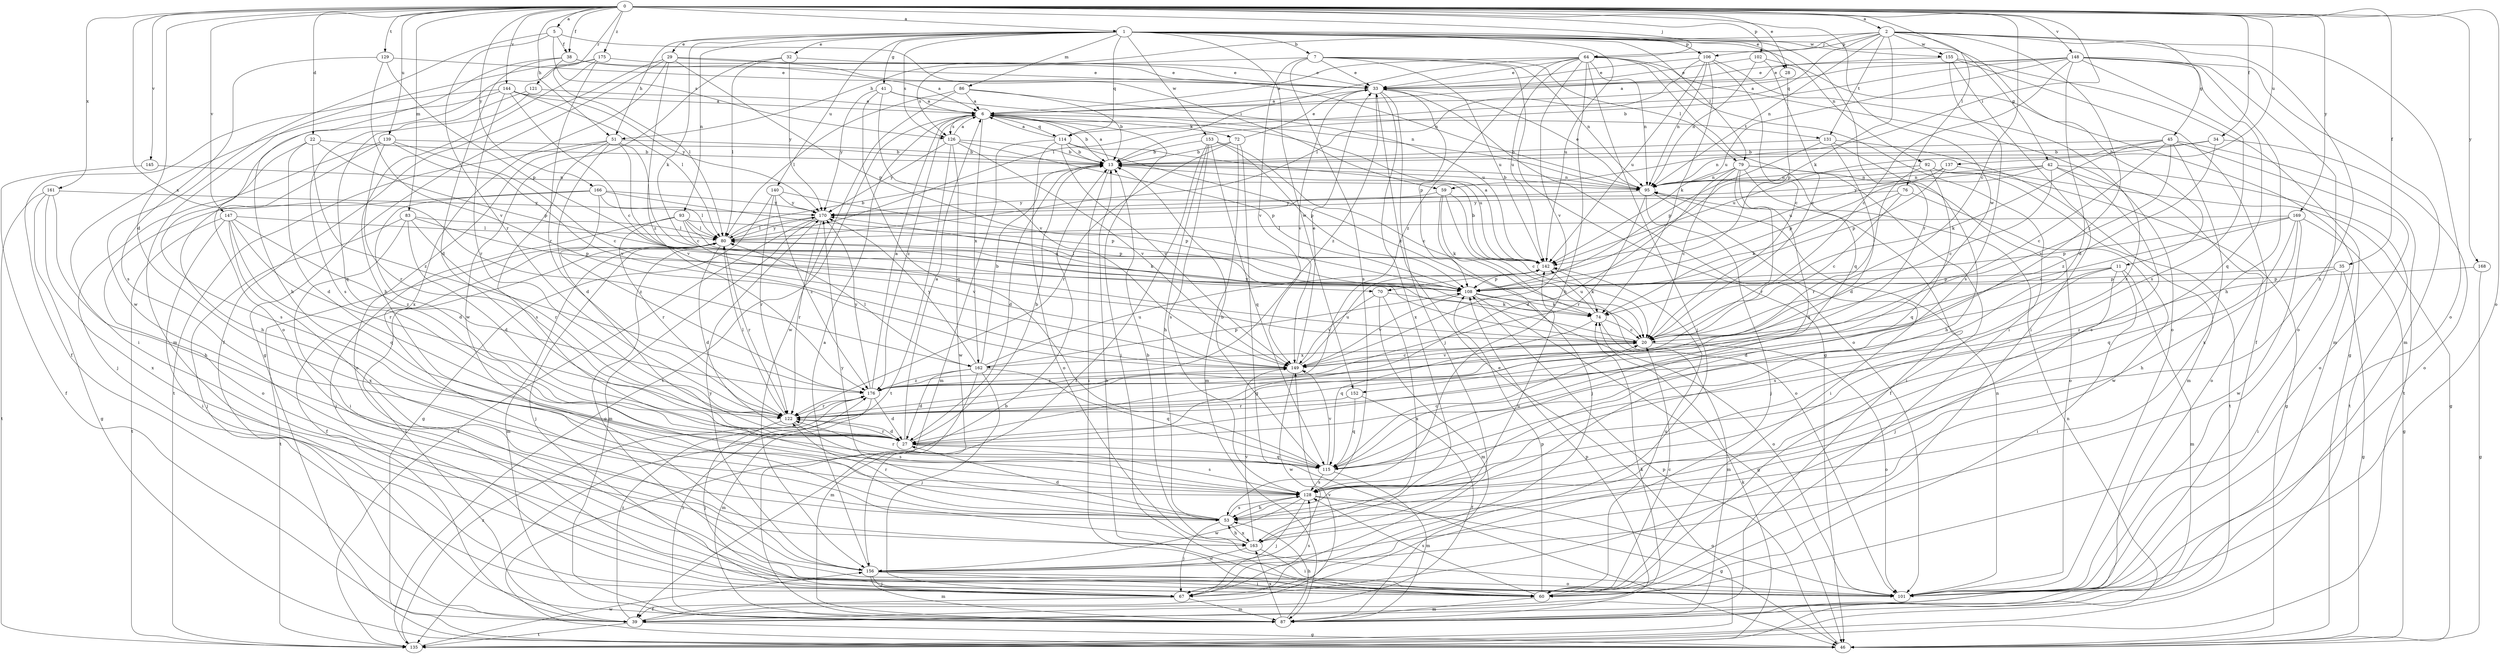 strict digraph  {
0;
1;
2;
5;
6;
7;
11;
13;
20;
22;
27;
28;
29;
32;
33;
34;
35;
38;
39;
41;
42;
45;
46;
51;
53;
59;
60;
64;
67;
70;
72;
74;
76;
79;
80;
83;
86;
87;
92;
93;
95;
101;
102;
106;
108;
114;
115;
121;
122;
126;
128;
129;
131;
135;
137;
139;
140;
142;
144;
145;
147;
148;
149;
152;
153;
155;
156;
161;
162;
163;
166;
168;
169;
170;
175;
176;
0 -> 1  [label=a];
0 -> 2  [label=a];
0 -> 5  [label=a];
0 -> 20  [label=c];
0 -> 22  [label=d];
0 -> 27  [label=d];
0 -> 28  [label=e];
0 -> 34  [label=f];
0 -> 35  [label=f];
0 -> 38  [label=f];
0 -> 51  [label=h];
0 -> 59  [label=i];
0 -> 64  [label=j];
0 -> 76  [label=l];
0 -> 83  [label=m];
0 -> 101  [label=o];
0 -> 102  [label=p];
0 -> 121  [label=r];
0 -> 129  [label=t];
0 -> 137  [label=u];
0 -> 139  [label=u];
0 -> 144  [label=v];
0 -> 145  [label=v];
0 -> 147  [label=v];
0 -> 148  [label=v];
0 -> 152  [label=w];
0 -> 161  [label=x];
0 -> 162  [label=x];
0 -> 166  [label=y];
0 -> 168  [label=y];
0 -> 169  [label=y];
0 -> 175  [label=z];
1 -> 7  [label=b];
1 -> 11  [label=b];
1 -> 28  [label=e];
1 -> 29  [label=e];
1 -> 32  [label=e];
1 -> 41  [label=g];
1 -> 51  [label=h];
1 -> 70  [label=k];
1 -> 79  [label=l];
1 -> 86  [label=m];
1 -> 92  [label=n];
1 -> 93  [label=n];
1 -> 106  [label=p];
1 -> 114  [label=q];
1 -> 122  [label=r];
1 -> 126  [label=s];
1 -> 140  [label=u];
1 -> 142  [label=u];
1 -> 152  [label=w];
1 -> 153  [label=w];
1 -> 155  [label=w];
2 -> 42  [label=g];
2 -> 45  [label=g];
2 -> 51  [label=h];
2 -> 53  [label=h];
2 -> 64  [label=j];
2 -> 70  [label=k];
2 -> 95  [label=n];
2 -> 101  [label=o];
2 -> 106  [label=p];
2 -> 114  [label=q];
2 -> 122  [label=r];
2 -> 131  [label=t];
2 -> 155  [label=w];
5 -> 38  [label=f];
5 -> 59  [label=i];
5 -> 122  [label=r];
5 -> 126  [label=s];
5 -> 156  [label=w];
6 -> 13  [label=b];
6 -> 60  [label=i];
6 -> 72  [label=k];
6 -> 114  [label=q];
6 -> 126  [label=s];
6 -> 131  [label=t];
6 -> 135  [label=t];
6 -> 162  [label=x];
6 -> 176  [label=z];
7 -> 33  [label=e];
7 -> 46  [label=g];
7 -> 79  [label=l];
7 -> 95  [label=n];
7 -> 126  [label=s];
7 -> 128  [label=s];
7 -> 142  [label=u];
7 -> 149  [label=v];
11 -> 27  [label=d];
11 -> 60  [label=i];
11 -> 67  [label=j];
11 -> 87  [label=m];
11 -> 108  [label=p];
11 -> 128  [label=s];
13 -> 6  [label=a];
13 -> 27  [label=d];
13 -> 60  [label=i];
13 -> 95  [label=n];
20 -> 101  [label=o];
20 -> 149  [label=v];
20 -> 162  [label=x];
20 -> 170  [label=y];
22 -> 13  [label=b];
22 -> 27  [label=d];
22 -> 108  [label=p];
22 -> 128  [label=s];
22 -> 176  [label=z];
27 -> 6  [label=a];
27 -> 13  [label=b];
27 -> 115  [label=q];
27 -> 122  [label=r];
27 -> 128  [label=s];
28 -> 6  [label=a];
28 -> 108  [label=p];
29 -> 33  [label=e];
29 -> 39  [label=f];
29 -> 46  [label=g];
29 -> 95  [label=n];
29 -> 108  [label=p];
29 -> 163  [label=x];
29 -> 176  [label=z];
32 -> 33  [label=e];
32 -> 80  [label=l];
32 -> 156  [label=w];
32 -> 170  [label=y];
33 -> 6  [label=a];
33 -> 67  [label=j];
33 -> 101  [label=o];
33 -> 108  [label=p];
33 -> 149  [label=v];
33 -> 163  [label=x];
33 -> 176  [label=z];
34 -> 13  [label=b];
34 -> 95  [label=n];
34 -> 101  [label=o];
34 -> 176  [label=z];
35 -> 46  [label=g];
35 -> 60  [label=i];
35 -> 108  [label=p];
35 -> 176  [label=z];
38 -> 6  [label=a];
38 -> 27  [label=d];
38 -> 33  [label=e];
38 -> 53  [label=h];
38 -> 80  [label=l];
39 -> 46  [label=g];
39 -> 74  [label=k];
39 -> 80  [label=l];
39 -> 135  [label=t];
39 -> 149  [label=v];
39 -> 176  [label=z];
41 -> 6  [label=a];
41 -> 95  [label=n];
41 -> 115  [label=q];
41 -> 149  [label=v];
41 -> 170  [label=y];
42 -> 20  [label=c];
42 -> 95  [label=n];
42 -> 101  [label=o];
42 -> 108  [label=p];
42 -> 128  [label=s];
42 -> 135  [label=t];
42 -> 170  [label=y];
45 -> 13  [label=b];
45 -> 20  [label=c];
45 -> 74  [label=k];
45 -> 101  [label=o];
45 -> 135  [label=t];
45 -> 142  [label=u];
45 -> 149  [label=v];
45 -> 163  [label=x];
46 -> 13  [label=b];
46 -> 108  [label=p];
51 -> 13  [label=b];
51 -> 20  [label=c];
51 -> 27  [label=d];
51 -> 101  [label=o];
51 -> 128  [label=s];
51 -> 135  [label=t];
51 -> 149  [label=v];
53 -> 27  [label=d];
53 -> 67  [label=j];
53 -> 122  [label=r];
53 -> 128  [label=s];
53 -> 163  [label=x];
53 -> 170  [label=y];
59 -> 20  [label=c];
59 -> 67  [label=j];
59 -> 74  [label=k];
59 -> 101  [label=o];
59 -> 170  [label=y];
60 -> 13  [label=b];
60 -> 20  [label=c];
60 -> 87  [label=m];
60 -> 108  [label=p];
60 -> 128  [label=s];
60 -> 142  [label=u];
64 -> 6  [label=a];
64 -> 33  [label=e];
64 -> 53  [label=h];
64 -> 60  [label=i];
64 -> 67  [label=j];
64 -> 80  [label=l];
64 -> 95  [label=n];
64 -> 101  [label=o];
64 -> 115  [label=q];
64 -> 142  [label=u];
64 -> 149  [label=v];
64 -> 176  [label=z];
67 -> 39  [label=f];
67 -> 87  [label=m];
67 -> 128  [label=s];
70 -> 74  [label=k];
70 -> 87  [label=m];
70 -> 149  [label=v];
70 -> 163  [label=x];
72 -> 13  [label=b];
72 -> 33  [label=e];
72 -> 46  [label=g];
72 -> 87  [label=m];
72 -> 122  [label=r];
74 -> 20  [label=c];
74 -> 87  [label=m];
74 -> 115  [label=q];
74 -> 142  [label=u];
76 -> 20  [label=c];
76 -> 74  [label=k];
76 -> 156  [label=w];
76 -> 170  [label=y];
79 -> 20  [label=c];
79 -> 27  [label=d];
79 -> 39  [label=f];
79 -> 60  [label=i];
79 -> 95  [label=n];
79 -> 101  [label=o];
79 -> 115  [label=q];
79 -> 122  [label=r];
80 -> 13  [label=b];
80 -> 27  [label=d];
80 -> 39  [label=f];
80 -> 67  [label=j];
80 -> 87  [label=m];
80 -> 101  [label=o];
80 -> 122  [label=r];
80 -> 135  [label=t];
80 -> 142  [label=u];
80 -> 170  [label=y];
83 -> 27  [label=d];
83 -> 60  [label=i];
83 -> 67  [label=j];
83 -> 80  [label=l];
83 -> 108  [label=p];
83 -> 122  [label=r];
86 -> 6  [label=a];
86 -> 13  [label=b];
86 -> 80  [label=l];
86 -> 142  [label=u];
86 -> 156  [label=w];
87 -> 53  [label=h];
87 -> 108  [label=p];
87 -> 163  [label=x];
87 -> 176  [label=z];
92 -> 46  [label=g];
92 -> 95  [label=n];
92 -> 115  [label=q];
92 -> 122  [label=r];
92 -> 135  [label=t];
93 -> 67  [label=j];
93 -> 74  [label=k];
93 -> 80  [label=l];
93 -> 108  [label=p];
93 -> 122  [label=r];
93 -> 149  [label=v];
95 -> 13  [label=b];
95 -> 33  [label=e];
95 -> 60  [label=i];
95 -> 67  [label=j];
95 -> 122  [label=r];
95 -> 170  [label=y];
101 -> 95  [label=n];
102 -> 20  [label=c];
102 -> 33  [label=e];
102 -> 87  [label=m];
102 -> 95  [label=n];
106 -> 20  [label=c];
106 -> 33  [label=e];
106 -> 74  [label=k];
106 -> 80  [label=l];
106 -> 95  [label=n];
106 -> 128  [label=s];
106 -> 142  [label=u];
108 -> 46  [label=g];
108 -> 74  [label=k];
108 -> 101  [label=o];
108 -> 149  [label=v];
114 -> 6  [label=a];
114 -> 13  [label=b];
114 -> 20  [label=c];
114 -> 87  [label=m];
114 -> 101  [label=o];
114 -> 142  [label=u];
114 -> 149  [label=v];
115 -> 13  [label=b];
115 -> 20  [label=c];
115 -> 87  [label=m];
115 -> 122  [label=r];
115 -> 128  [label=s];
115 -> 149  [label=v];
121 -> 6  [label=a];
121 -> 115  [label=q];
121 -> 128  [label=s];
122 -> 27  [label=d];
122 -> 67  [label=j];
122 -> 80  [label=l];
122 -> 128  [label=s];
126 -> 6  [label=a];
126 -> 13  [label=b];
126 -> 108  [label=p];
126 -> 135  [label=t];
126 -> 149  [label=v];
126 -> 156  [label=w];
126 -> 170  [label=y];
128 -> 46  [label=g];
128 -> 53  [label=h];
128 -> 67  [label=j];
128 -> 101  [label=o];
128 -> 156  [label=w];
129 -> 33  [label=e];
129 -> 108  [label=p];
129 -> 128  [label=s];
129 -> 149  [label=v];
131 -> 13  [label=b];
131 -> 27  [label=d];
131 -> 53  [label=h];
131 -> 87  [label=m];
131 -> 108  [label=p];
135 -> 33  [label=e];
135 -> 74  [label=k];
135 -> 95  [label=n];
135 -> 156  [label=w];
135 -> 176  [label=z];
137 -> 46  [label=g];
137 -> 95  [label=n];
137 -> 108  [label=p];
137 -> 142  [label=u];
139 -> 13  [label=b];
139 -> 20  [label=c];
139 -> 53  [label=h];
139 -> 67  [label=j];
139 -> 122  [label=r];
139 -> 149  [label=v];
140 -> 46  [label=g];
140 -> 108  [label=p];
140 -> 122  [label=r];
140 -> 170  [label=y];
140 -> 176  [label=z];
142 -> 6  [label=a];
142 -> 13  [label=b];
142 -> 74  [label=k];
142 -> 80  [label=l];
142 -> 108  [label=p];
144 -> 6  [label=a];
144 -> 20  [label=c];
144 -> 39  [label=f];
144 -> 60  [label=i];
144 -> 80  [label=l];
144 -> 122  [label=r];
144 -> 170  [label=y];
145 -> 39  [label=f];
145 -> 95  [label=n];
147 -> 60  [label=i];
147 -> 80  [label=l];
147 -> 115  [label=q];
147 -> 122  [label=r];
147 -> 135  [label=t];
147 -> 163  [label=x];
147 -> 176  [label=z];
148 -> 6  [label=a];
148 -> 13  [label=b];
148 -> 20  [label=c];
148 -> 27  [label=d];
148 -> 33  [label=e];
148 -> 53  [label=h];
148 -> 87  [label=m];
148 -> 101  [label=o];
148 -> 115  [label=q];
148 -> 128  [label=s];
148 -> 142  [label=u];
149 -> 20  [label=c];
149 -> 33  [label=e];
149 -> 142  [label=u];
149 -> 156  [label=w];
149 -> 176  [label=z];
152 -> 39  [label=f];
152 -> 115  [label=q];
152 -> 122  [label=r];
153 -> 13  [label=b];
153 -> 20  [label=c];
153 -> 39  [label=f];
153 -> 53  [label=h];
153 -> 108  [label=p];
153 -> 115  [label=q];
153 -> 128  [label=s];
155 -> 33  [label=e];
155 -> 39  [label=f];
155 -> 46  [label=g];
155 -> 60  [label=i];
155 -> 128  [label=s];
156 -> 6  [label=a];
156 -> 60  [label=i];
156 -> 67  [label=j];
156 -> 87  [label=m];
156 -> 101  [label=o];
156 -> 170  [label=y];
161 -> 46  [label=g];
161 -> 53  [label=h];
161 -> 135  [label=t];
161 -> 163  [label=x];
161 -> 170  [label=y];
162 -> 13  [label=b];
162 -> 27  [label=d];
162 -> 67  [label=j];
162 -> 80  [label=l];
162 -> 87  [label=m];
162 -> 108  [label=p];
162 -> 115  [label=q];
162 -> 142  [label=u];
162 -> 170  [label=y];
162 -> 176  [label=z];
163 -> 13  [label=b];
163 -> 53  [label=h];
163 -> 60  [label=i];
163 -> 142  [label=u];
163 -> 149  [label=v];
163 -> 156  [label=w];
166 -> 27  [label=d];
166 -> 80  [label=l];
166 -> 101  [label=o];
166 -> 108  [label=p];
166 -> 170  [label=y];
166 -> 176  [label=z];
168 -> 46  [label=g];
168 -> 108  [label=p];
169 -> 20  [label=c];
169 -> 46  [label=g];
169 -> 53  [label=h];
169 -> 80  [label=l];
169 -> 108  [label=p];
169 -> 115  [label=q];
169 -> 156  [label=w];
170 -> 80  [label=l];
170 -> 87  [label=m];
170 -> 122  [label=r];
170 -> 135  [label=t];
175 -> 33  [label=e];
175 -> 53  [label=h];
175 -> 87  [label=m];
175 -> 101  [label=o];
175 -> 122  [label=r];
176 -> 6  [label=a];
176 -> 27  [label=d];
176 -> 87  [label=m];
176 -> 122  [label=r];
176 -> 170  [label=y];
}
